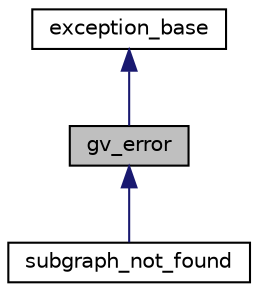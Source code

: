 digraph G
{
  edge [fontname="Helvetica",fontsize="10",labelfontname="Helvetica",labelfontsize="10"];
  node [fontname="Helvetica",fontsize="10",shape=record];
  Node1 [label="gv_error",height=0.2,width=0.4,color="black", fillcolor="grey75", style="filled" fontcolor="black"];
  Node2 -> Node1 [dir="back",color="midnightblue",fontsize="10",style="solid",fontname="Helvetica"];
  Node2 [label="exception_base",height=0.2,width=0.4,color="black", fillcolor="white", style="filled",URL="$structexception__base.html",tooltip="struct defining the base of the exception"];
  Node1 -> Node3 [dir="back",color="midnightblue",fontsize="10",style="solid",fontname="Helvetica"];
  Node3 [label="subgraph_not_found",height=0.2,width=0.4,color="black", fillcolor="white", style="filled",URL="$structsubgraph__not__found.html",tooltip="struct defining the exception called when the subgraph is not found extends gv_error"];
}
